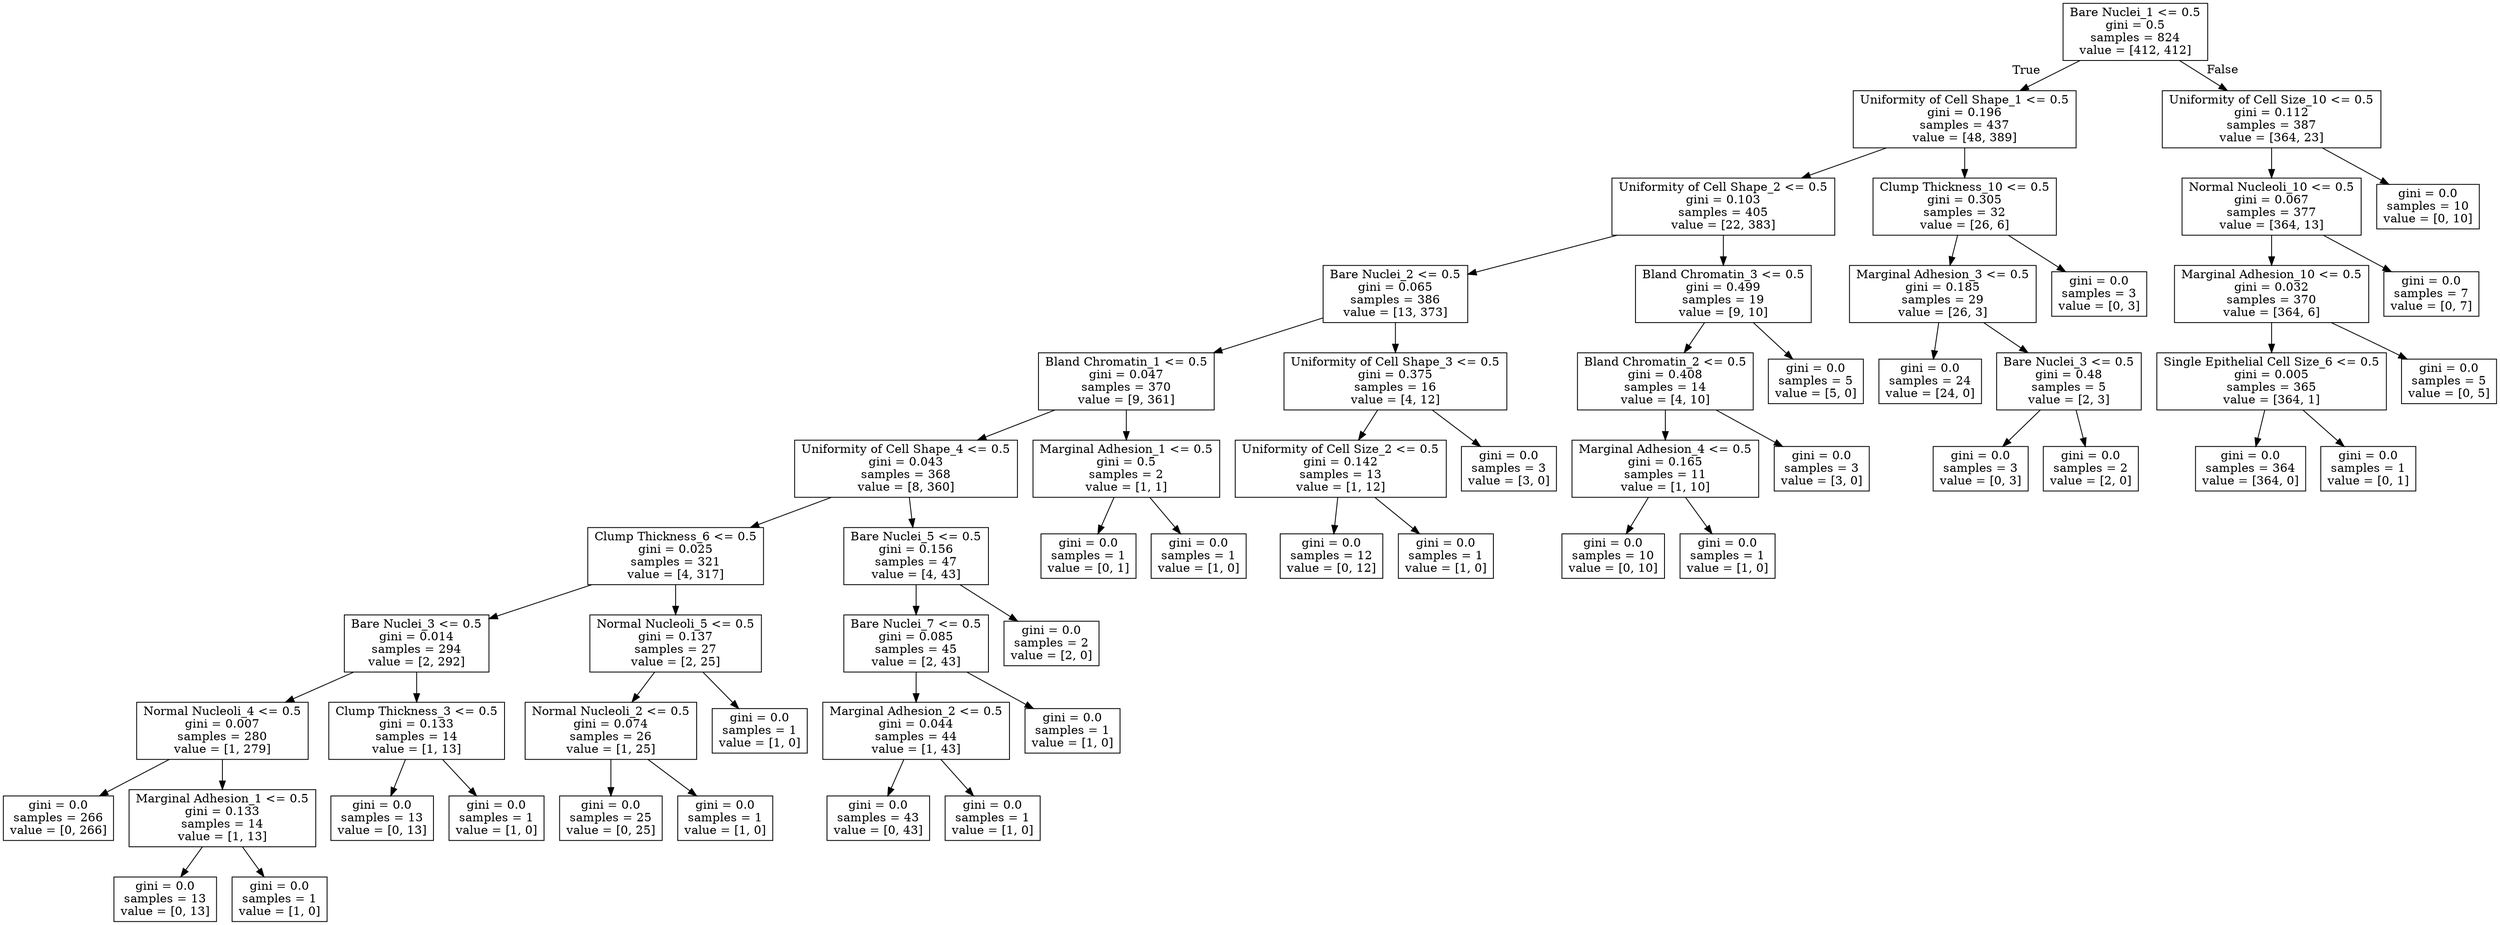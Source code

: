 digraph Tree {
node [shape=box] ;
0 [label="Bare Nuclei_1 <= 0.5\ngini = 0.5\nsamples = 824\nvalue = [412, 412]"] ;
1 [label="Uniformity of Cell Shape_1 <= 0.5\ngini = 0.196\nsamples = 437\nvalue = [48, 389]"] ;
0 -> 1 [labeldistance=2.5, labelangle=45, headlabel="True"] ;
2 [label="Uniformity of Cell Shape_2 <= 0.5\ngini = 0.103\nsamples = 405\nvalue = [22, 383]"] ;
1 -> 2 ;
3 [label="Bare Nuclei_2 <= 0.5\ngini = 0.065\nsamples = 386\nvalue = [13, 373]"] ;
2 -> 3 ;
4 [label="Bland Chromatin_1 <= 0.5\ngini = 0.047\nsamples = 370\nvalue = [9, 361]"] ;
3 -> 4 ;
5 [label="Uniformity of Cell Shape_4 <= 0.5\ngini = 0.043\nsamples = 368\nvalue = [8, 360]"] ;
4 -> 5 ;
6 [label="Clump Thickness_6 <= 0.5\ngini = 0.025\nsamples = 321\nvalue = [4, 317]"] ;
5 -> 6 ;
7 [label="Bare Nuclei_3 <= 0.5\ngini = 0.014\nsamples = 294\nvalue = [2, 292]"] ;
6 -> 7 ;
8 [label="Normal Nucleoli_4 <= 0.5\ngini = 0.007\nsamples = 280\nvalue = [1, 279]"] ;
7 -> 8 ;
9 [label="gini = 0.0\nsamples = 266\nvalue = [0, 266]"] ;
8 -> 9 ;
10 [label="Marginal Adhesion_1 <= 0.5\ngini = 0.133\nsamples = 14\nvalue = [1, 13]"] ;
8 -> 10 ;
11 [label="gini = 0.0\nsamples = 13\nvalue = [0, 13]"] ;
10 -> 11 ;
12 [label="gini = 0.0\nsamples = 1\nvalue = [1, 0]"] ;
10 -> 12 ;
13 [label="Clump Thickness_3 <= 0.5\ngini = 0.133\nsamples = 14\nvalue = [1, 13]"] ;
7 -> 13 ;
14 [label="gini = 0.0\nsamples = 13\nvalue = [0, 13]"] ;
13 -> 14 ;
15 [label="gini = 0.0\nsamples = 1\nvalue = [1, 0]"] ;
13 -> 15 ;
16 [label="Normal Nucleoli_5 <= 0.5\ngini = 0.137\nsamples = 27\nvalue = [2, 25]"] ;
6 -> 16 ;
17 [label="Normal Nucleoli_2 <= 0.5\ngini = 0.074\nsamples = 26\nvalue = [1, 25]"] ;
16 -> 17 ;
18 [label="gini = 0.0\nsamples = 25\nvalue = [0, 25]"] ;
17 -> 18 ;
19 [label="gini = 0.0\nsamples = 1\nvalue = [1, 0]"] ;
17 -> 19 ;
20 [label="gini = 0.0\nsamples = 1\nvalue = [1, 0]"] ;
16 -> 20 ;
21 [label="Bare Nuclei_5 <= 0.5\ngini = 0.156\nsamples = 47\nvalue = [4, 43]"] ;
5 -> 21 ;
22 [label="Bare Nuclei_7 <= 0.5\ngini = 0.085\nsamples = 45\nvalue = [2, 43]"] ;
21 -> 22 ;
23 [label="Marginal Adhesion_2 <= 0.5\ngini = 0.044\nsamples = 44\nvalue = [1, 43]"] ;
22 -> 23 ;
24 [label="gini = 0.0\nsamples = 43\nvalue = [0, 43]"] ;
23 -> 24 ;
25 [label="gini = 0.0\nsamples = 1\nvalue = [1, 0]"] ;
23 -> 25 ;
26 [label="gini = 0.0\nsamples = 1\nvalue = [1, 0]"] ;
22 -> 26 ;
27 [label="gini = 0.0\nsamples = 2\nvalue = [2, 0]"] ;
21 -> 27 ;
28 [label="Marginal Adhesion_1 <= 0.5\ngini = 0.5\nsamples = 2\nvalue = [1, 1]"] ;
4 -> 28 ;
29 [label="gini = 0.0\nsamples = 1\nvalue = [0, 1]"] ;
28 -> 29 ;
30 [label="gini = 0.0\nsamples = 1\nvalue = [1, 0]"] ;
28 -> 30 ;
31 [label="Uniformity of Cell Shape_3 <= 0.5\ngini = 0.375\nsamples = 16\nvalue = [4, 12]"] ;
3 -> 31 ;
32 [label="Uniformity of Cell Size_2 <= 0.5\ngini = 0.142\nsamples = 13\nvalue = [1, 12]"] ;
31 -> 32 ;
33 [label="gini = 0.0\nsamples = 12\nvalue = [0, 12]"] ;
32 -> 33 ;
34 [label="gini = 0.0\nsamples = 1\nvalue = [1, 0]"] ;
32 -> 34 ;
35 [label="gini = 0.0\nsamples = 3\nvalue = [3, 0]"] ;
31 -> 35 ;
36 [label="Bland Chromatin_3 <= 0.5\ngini = 0.499\nsamples = 19\nvalue = [9, 10]"] ;
2 -> 36 ;
37 [label="Bland Chromatin_2 <= 0.5\ngini = 0.408\nsamples = 14\nvalue = [4, 10]"] ;
36 -> 37 ;
38 [label="Marginal Adhesion_4 <= 0.5\ngini = 0.165\nsamples = 11\nvalue = [1, 10]"] ;
37 -> 38 ;
39 [label="gini = 0.0\nsamples = 10\nvalue = [0, 10]"] ;
38 -> 39 ;
40 [label="gini = 0.0\nsamples = 1\nvalue = [1, 0]"] ;
38 -> 40 ;
41 [label="gini = 0.0\nsamples = 3\nvalue = [3, 0]"] ;
37 -> 41 ;
42 [label="gini = 0.0\nsamples = 5\nvalue = [5, 0]"] ;
36 -> 42 ;
43 [label="Clump Thickness_10 <= 0.5\ngini = 0.305\nsamples = 32\nvalue = [26, 6]"] ;
1 -> 43 ;
44 [label="Marginal Adhesion_3 <= 0.5\ngini = 0.185\nsamples = 29\nvalue = [26, 3]"] ;
43 -> 44 ;
45 [label="gini = 0.0\nsamples = 24\nvalue = [24, 0]"] ;
44 -> 45 ;
46 [label="Bare Nuclei_3 <= 0.5\ngini = 0.48\nsamples = 5\nvalue = [2, 3]"] ;
44 -> 46 ;
47 [label="gini = 0.0\nsamples = 3\nvalue = [0, 3]"] ;
46 -> 47 ;
48 [label="gini = 0.0\nsamples = 2\nvalue = [2, 0]"] ;
46 -> 48 ;
49 [label="gini = 0.0\nsamples = 3\nvalue = [0, 3]"] ;
43 -> 49 ;
50 [label="Uniformity of Cell Size_10 <= 0.5\ngini = 0.112\nsamples = 387\nvalue = [364, 23]"] ;
0 -> 50 [labeldistance=2.5, labelangle=-45, headlabel="False"] ;
51 [label="Normal Nucleoli_10 <= 0.5\ngini = 0.067\nsamples = 377\nvalue = [364, 13]"] ;
50 -> 51 ;
52 [label="Marginal Adhesion_10 <= 0.5\ngini = 0.032\nsamples = 370\nvalue = [364, 6]"] ;
51 -> 52 ;
53 [label="Single Epithelial Cell Size_6 <= 0.5\ngini = 0.005\nsamples = 365\nvalue = [364, 1]"] ;
52 -> 53 ;
54 [label="gini = 0.0\nsamples = 364\nvalue = [364, 0]"] ;
53 -> 54 ;
55 [label="gini = 0.0\nsamples = 1\nvalue = [0, 1]"] ;
53 -> 55 ;
56 [label="gini = 0.0\nsamples = 5\nvalue = [0, 5]"] ;
52 -> 56 ;
57 [label="gini = 0.0\nsamples = 7\nvalue = [0, 7]"] ;
51 -> 57 ;
58 [label="gini = 0.0\nsamples = 10\nvalue = [0, 10]"] ;
50 -> 58 ;
}